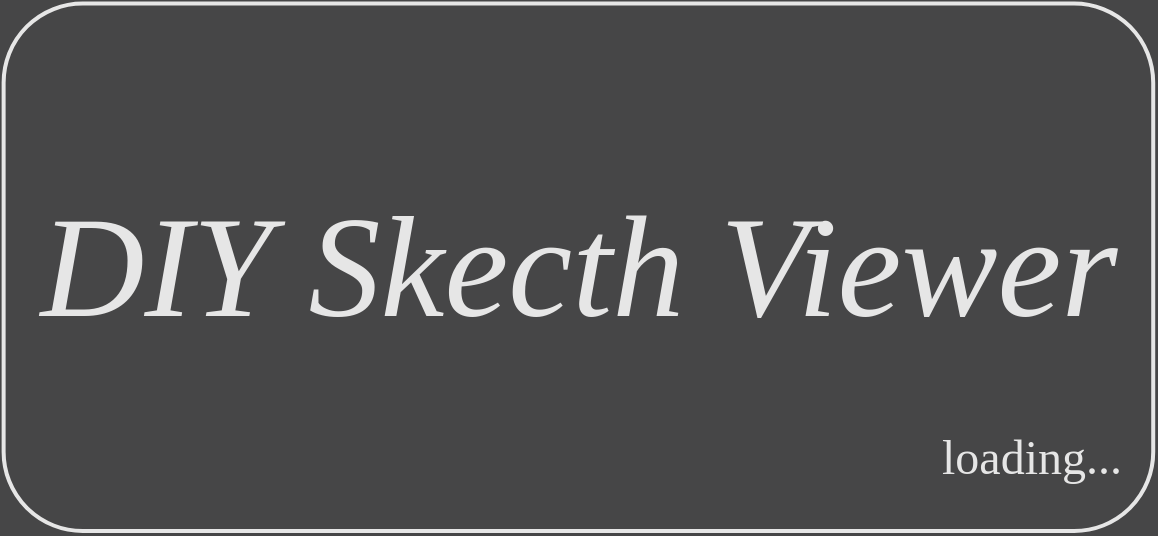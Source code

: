 <mxfile version="24.4.0" type="device">
  <diagram name="第 1 页" id="VX8x2q7U5yT6BQhmhuAg">
    <mxGraphModel dx="714" dy="451" grid="1" gridSize="3.937" guides="1" tooltips="1" connect="1" arrows="1" fold="1" page="1" pageScale="1" pageWidth="600" pageHeight="300" background="#464647" math="0" shadow="0">
      <root>
        <mxCell id="0" />
        <mxCell id="1" parent="0" />
        <mxCell id="jmHk-uP4lNvoMu1Ar3da-1" value="" style="rounded=1;whiteSpace=wrap;html=1;fillColor=#464647;strokeColor=#E6E6E6;strokeWidth=2;" parent="1" vertex="1">
          <mxGeometry x="11.81" y="15.75" width="574.8" height="263.78" as="geometry" />
        </mxCell>
        <mxCell id="jmHk-uP4lNvoMu1Ar3da-2" value="&lt;font style=&quot;font-size: 72px;&quot;&gt;DIY Skecth Viewer&lt;/font&gt;" style="text;html=1;align=center;verticalAlign=middle;whiteSpace=wrap;rounded=0;fontColor=#E6E6E6;fontStyle=2;fontSize=22;fontFamily=Times New Roman;" parent="1" vertex="1">
          <mxGeometry x="25.59" y="51.19" width="547.24" height="192.91" as="geometry" />
        </mxCell>
        <mxCell id="xmwHCHPa6OnCVvlSOBcP-1" value="&lt;font style=&quot;font-size: 24px;&quot;&gt;loading...&lt;/font&gt;" style="text;html=1;align=center;verticalAlign=middle;whiteSpace=wrap;rounded=0;fontColor=#E6E6E6;fontStyle=0;fontFamily=Times New Roman;" parent="1" vertex="1">
          <mxGeometry x="464.57" y="224.41" width="122.04" height="36.69" as="geometry" />
        </mxCell>
      </root>
    </mxGraphModel>
  </diagram>
</mxfile>
